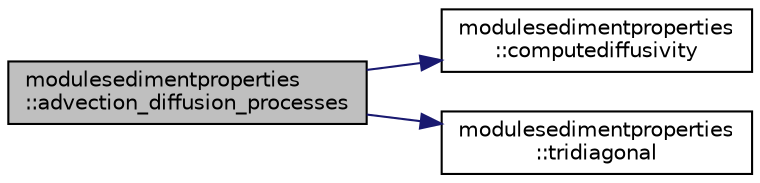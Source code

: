 digraph "modulesedimentproperties::advection_diffusion_processes"
{
 // LATEX_PDF_SIZE
  edge [fontname="Helvetica",fontsize="10",labelfontname="Helvetica",labelfontsize="10"];
  node [fontname="Helvetica",fontsize="10",shape=record];
  rankdir="LR";
  Node1 [label="modulesedimentproperties\l::advection_diffusion_processes",height=0.2,width=0.4,color="black", fillcolor="grey75", style="filled", fontcolor="black",tooltip=" "];
  Node1 -> Node2 [color="midnightblue",fontsize="10",style="solid",fontname="Helvetica"];
  Node2 [label="modulesedimentproperties\l::computediffusivity",height=0.2,width=0.4,color="black", fillcolor="white", style="filled",URL="$namespacemodulesedimentproperties.html#a1bb06862669d539399995d64ea159fde",tooltip=" "];
  Node1 -> Node3 [color="midnightblue",fontsize="10",style="solid",fontname="Helvetica"];
  Node3 [label="modulesedimentproperties\l::tridiagonal",height=0.2,width=0.4,color="black", fillcolor="white", style="filled",URL="$namespacemodulesedimentproperties.html#a36e12eab9520e6564647d977991906bf",tooltip=" "];
}
